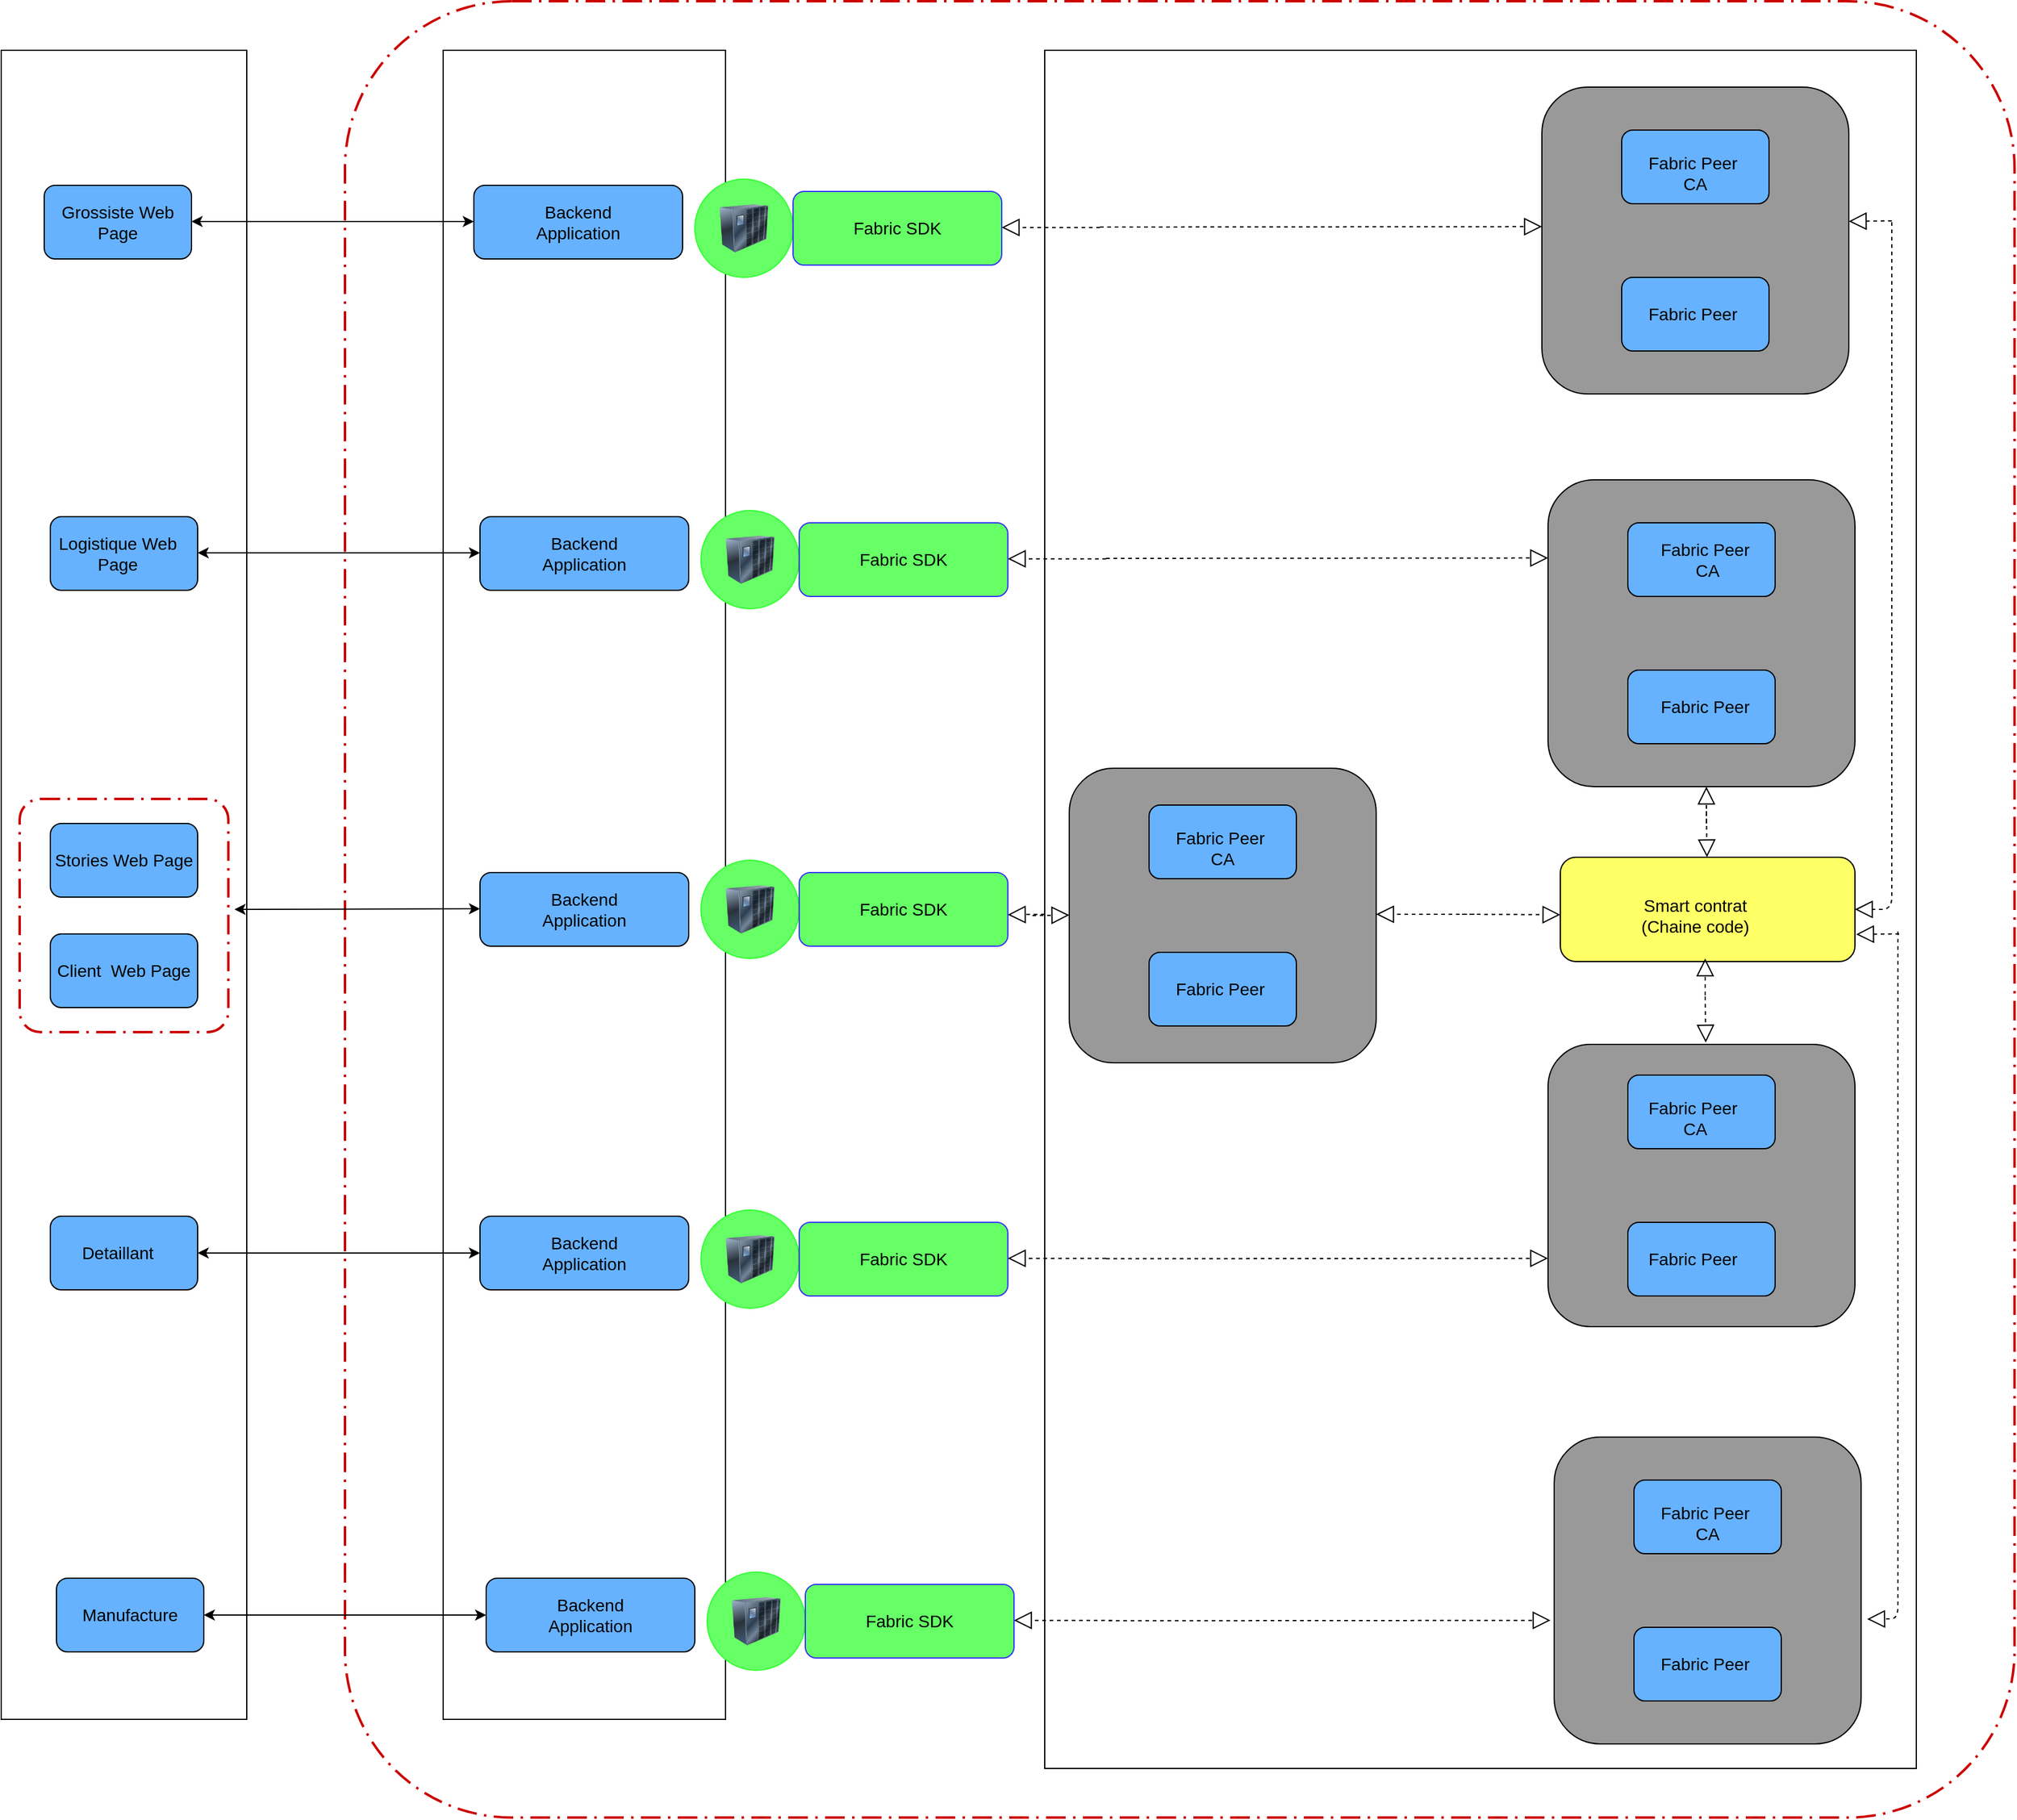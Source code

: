 <mxfile version="13.0.3" type="github">
  <diagram id="Uld2wgHHkagSajves6w5" name="Page-1">
    <mxGraphModel dx="4506" dy="2161" grid="1" gridSize="10" guides="1" tooltips="1" connect="1" arrows="1" fold="1" page="1" pageScale="1" pageWidth="827" pageHeight="1169" math="0" shadow="0">
      <root>
        <mxCell id="0" />
        <mxCell id="1" parent="0" />
        <mxCell id="8nDx5IEHLrmuxDFwGXn0-1" value="" style="rounded=0;whiteSpace=wrap;html=1;" vertex="1" parent="1">
          <mxGeometry x="-2360" width="200" height="1360" as="geometry" />
        </mxCell>
        <mxCell id="8nDx5IEHLrmuxDFwGXn0-12" value="" style="rounded=1;arcSize=10;dashed=1;strokeColor=#CC0000;fillColor=none;gradientColor=none;dashPattern=8 3 1 3;strokeWidth=2;" vertex="1" parent="1">
          <mxGeometry x="-2080" y="-40" width="1360" height="1480" as="geometry" />
        </mxCell>
        <mxCell id="8nDx5IEHLrmuxDFwGXn0-13" value="" style="rounded=1;arcSize=10;dashed=1;strokeColor=#CC0000;fillColor=none;gradientColor=none;dashPattern=8 3 1 3;strokeWidth=2;" vertex="1" parent="1">
          <mxGeometry x="-2345" y="610" width="170" height="190" as="geometry" />
        </mxCell>
        <mxCell id="8nDx5IEHLrmuxDFwGXn0-14" value="" style="rounded=0;whiteSpace=wrap;html=1;" vertex="1" parent="1">
          <mxGeometry x="-2000" width="230" height="1360" as="geometry" />
        </mxCell>
        <mxCell id="8nDx5IEHLrmuxDFwGXn0-23" value="" style="endArrow=classic;startArrow=classic;html=1;entryX=0;entryY=0.5;entryDx=0;entryDy=0;" edge="1" parent="1">
          <mxGeometry width="50" height="50" relative="1" as="geometry">
            <mxPoint x="-2200" y="980" as="sourcePoint" />
            <mxPoint x="-1970" y="980" as="targetPoint" />
          </mxGeometry>
        </mxCell>
        <mxCell id="8nDx5IEHLrmuxDFwGXn0-24" value="" style="endArrow=classic;startArrow=classic;html=1;entryX=0;entryY=0.5;entryDx=0;entryDy=0;" edge="1" parent="1">
          <mxGeometry width="50" height="50" relative="1" as="geometry">
            <mxPoint x="-2170" y="700" as="sourcePoint" />
            <mxPoint x="-1970" y="699.5" as="targetPoint" />
          </mxGeometry>
        </mxCell>
        <mxCell id="8nDx5IEHLrmuxDFwGXn0-25" value="" style="endArrow=classic;startArrow=classic;html=1;entryX=0;entryY=0.5;entryDx=0;entryDy=0;" edge="1" parent="1">
          <mxGeometry width="50" height="50" relative="1" as="geometry">
            <mxPoint x="-2200" y="409.5" as="sourcePoint" />
            <mxPoint x="-1970" y="409.5" as="targetPoint" />
          </mxGeometry>
        </mxCell>
        <mxCell id="8nDx5IEHLrmuxDFwGXn0-26" value="" style="rounded=0;whiteSpace=wrap;html=1;" vertex="1" parent="1">
          <mxGeometry x="-1510" width="710" height="1400" as="geometry" />
        </mxCell>
        <mxCell id="8nDx5IEHLrmuxDFwGXn0-27" value="" style="rounded=1;whiteSpace=wrap;html=1;shadow=0;fillColor=#999999;" vertex="1" parent="1">
          <mxGeometry x="-1490" y="585" width="250" height="240" as="geometry" />
        </mxCell>
        <mxCell id="8nDx5IEHLrmuxDFwGXn0-28" value="" style="rounded=1;whiteSpace=wrap;html=1;fillColor=#66B2FF;" vertex="1" parent="1">
          <mxGeometry x="-1425" y="615" width="120" height="60" as="geometry" />
        </mxCell>
        <mxCell id="8nDx5IEHLrmuxDFwGXn0-30" value="" style="rounded=1;whiteSpace=wrap;html=1;fillColor=#66B2FF;" vertex="1" parent="1">
          <mxGeometry x="-1425" y="735" width="120" height="60" as="geometry" />
        </mxCell>
        <mxCell id="8nDx5IEHLrmuxDFwGXn0-31" value="" style="rounded=1;whiteSpace=wrap;html=1;shadow=0;fillColor=#999999;" vertex="1" parent="1">
          <mxGeometry x="-1100" y="350" width="250" height="250" as="geometry" />
        </mxCell>
        <mxCell id="8nDx5IEHLrmuxDFwGXn0-32" value="" style="rounded=1;whiteSpace=wrap;html=1;fillColor=#66B2FF;" vertex="1" parent="1">
          <mxGeometry x="-1035" y="385" width="120" height="60" as="geometry" />
        </mxCell>
        <mxCell id="8nDx5IEHLrmuxDFwGXn0-33" value="" style="rounded=1;whiteSpace=wrap;html=1;fillColor=#66B2FF;" vertex="1" parent="1">
          <mxGeometry x="-1035" y="505" width="120" height="60" as="geometry" />
        </mxCell>
        <mxCell id="8nDx5IEHLrmuxDFwGXn0-34" value="" style="rounded=1;whiteSpace=wrap;html=1;shadow=0;fillColor=#999999;" vertex="1" parent="1">
          <mxGeometry x="-1100" y="810" width="250" height="230" as="geometry" />
        </mxCell>
        <mxCell id="8nDx5IEHLrmuxDFwGXn0-35" value="" style="rounded=1;whiteSpace=wrap;html=1;fillColor=#66B2FF;" vertex="1" parent="1">
          <mxGeometry x="-1035" y="835" width="120" height="60" as="geometry" />
        </mxCell>
        <mxCell id="8nDx5IEHLrmuxDFwGXn0-36" value="" style="rounded=1;whiteSpace=wrap;html=1;fillColor=#66B2FF;" vertex="1" parent="1">
          <mxGeometry x="-1035" y="955" width="120" height="60" as="geometry" />
        </mxCell>
        <mxCell id="8nDx5IEHLrmuxDFwGXn0-37" value="" style="rounded=1;whiteSpace=wrap;html=1;fillColor=#66B2FF;" vertex="1" parent="1">
          <mxGeometry x="-2320" y="380" width="120" height="60" as="geometry" />
        </mxCell>
        <mxCell id="8nDx5IEHLrmuxDFwGXn0-38" value="" style="rounded=1;whiteSpace=wrap;html=1;fillColor=#66B2FF;" vertex="1" parent="1">
          <mxGeometry x="-2320" y="630" width="120" height="60" as="geometry" />
        </mxCell>
        <mxCell id="8nDx5IEHLrmuxDFwGXn0-39" value="" style="rounded=1;whiteSpace=wrap;html=1;fillColor=#66B2FF;" vertex="1" parent="1">
          <mxGeometry x="-2320" y="720" width="120" height="60" as="geometry" />
        </mxCell>
        <mxCell id="8nDx5IEHLrmuxDFwGXn0-40" value="" style="rounded=1;whiteSpace=wrap;html=1;fillColor=#66B2FF;" vertex="1" parent="1">
          <mxGeometry x="-2320" y="950" width="120" height="60" as="geometry" />
        </mxCell>
        <mxCell id="8nDx5IEHLrmuxDFwGXn0-41" value="" style="rounded=1;whiteSpace=wrap;html=1;fillColor=#66B2FF;" vertex="1" parent="1">
          <mxGeometry x="-1970" y="380" width="170" height="60" as="geometry" />
        </mxCell>
        <mxCell id="8nDx5IEHLrmuxDFwGXn0-42" value="" style="rounded=1;whiteSpace=wrap;html=1;fillColor=#66B2FF;" vertex="1" parent="1">
          <mxGeometry x="-1970" y="670" width="170" height="60" as="geometry" />
        </mxCell>
        <mxCell id="8nDx5IEHLrmuxDFwGXn0-43" value="" style="rounded=1;whiteSpace=wrap;html=1;fillColor=#66B2FF;" vertex="1" parent="1">
          <mxGeometry x="-1970" y="950" width="170" height="60" as="geometry" />
        </mxCell>
        <mxCell id="8nDx5IEHLrmuxDFwGXn0-44" value="" style="rounded=1;whiteSpace=wrap;html=1;fillColor=#FFFF66;" vertex="1" parent="1">
          <mxGeometry x="-1090" y="657.5" width="240" height="85" as="geometry" />
        </mxCell>
        <mxCell id="8nDx5IEHLrmuxDFwGXn0-46" value="" style="endArrow=block;dashed=1;endFill=0;endSize=12;html=1;" edge="1" parent="1">
          <mxGeometry width="160" relative="1" as="geometry">
            <mxPoint x="-1170" y="704" as="sourcePoint" />
            <mxPoint x="-1090" y="704.33" as="targetPoint" />
          </mxGeometry>
        </mxCell>
        <mxCell id="8nDx5IEHLrmuxDFwGXn0-47" value="" style="endArrow=block;dashed=1;endFill=0;endSize=12;html=1;" edge="1" parent="1">
          <mxGeometry width="160" relative="1" as="geometry">
            <mxPoint x="-1160" y="704" as="sourcePoint" />
            <mxPoint x="-1240" y="704" as="targetPoint" />
          </mxGeometry>
        </mxCell>
        <mxCell id="8nDx5IEHLrmuxDFwGXn0-48" value="" style="endArrow=block;dashed=1;endFill=0;endSize=12;html=1;strokeColor=#000000;fillColor=#000000;" edge="1" parent="1" target="8nDx5IEHLrmuxDFwGXn0-44">
          <mxGeometry width="160" relative="1" as="geometry">
            <mxPoint x="-971" y="620" as="sourcePoint" />
            <mxPoint x="-827" y="600" as="targetPoint" />
          </mxGeometry>
        </mxCell>
        <mxCell id="8nDx5IEHLrmuxDFwGXn0-49" value="" style="endArrow=block;dashed=1;endFill=0;endSize=12;html=1;strokeColor=#000000;fillColor=#000000;entryX=0.5;entryY=1;entryDx=0;entryDy=0;" edge="1" parent="1">
          <mxGeometry width="160" relative="1" as="geometry">
            <mxPoint x="-971" y="630" as="sourcePoint" />
            <mxPoint x="-971" y="600" as="targetPoint" />
          </mxGeometry>
        </mxCell>
        <mxCell id="8nDx5IEHLrmuxDFwGXn0-50" value="" style="endArrow=block;dashed=1;endFill=0;endSize=12;html=1;strokeColor=#000000;fillColor=#000000;" edge="1" parent="1">
          <mxGeometry width="160" relative="1" as="geometry">
            <mxPoint x="-972" y="771" as="sourcePoint" />
            <mxPoint x="-971.531" y="808.5" as="targetPoint" />
          </mxGeometry>
        </mxCell>
        <mxCell id="8nDx5IEHLrmuxDFwGXn0-52" value="" style="endArrow=block;dashed=1;endFill=0;endSize=12;html=1;strokeColor=#000000;fillColor=#000000;entryX=0.5;entryY=1;entryDx=0;entryDy=0;" edge="1" parent="1">
          <mxGeometry width="160" relative="1" as="geometry">
            <mxPoint x="-972" y="770" as="sourcePoint" />
            <mxPoint x="-972" y="740" as="targetPoint" />
          </mxGeometry>
        </mxCell>
        <mxCell id="8nDx5IEHLrmuxDFwGXn0-54" value="" style="ellipse;whiteSpace=wrap;html=1;aspect=fixed;shadow=0;strokeColor=#33FF33;fillColor=#66FF66;" vertex="1" parent="1">
          <mxGeometry x="-1790" y="375" width="80" height="80" as="geometry" />
        </mxCell>
        <mxCell id="8nDx5IEHLrmuxDFwGXn0-55" value="" style="image;html=1;labelBackgroundColor=#ffffff;image=img/lib/clip_art/networking/UPS_128x128.png;shadow=0;strokeColor=#CC0000;fillColor=#66B2FF;" vertex="1" parent="1">
          <mxGeometry x="-1770" y="390" width="40" height="50" as="geometry" />
        </mxCell>
        <mxCell id="8nDx5IEHLrmuxDFwGXn0-57" value="" style="rounded=1;whiteSpace=wrap;html=1;shadow=0;strokeColor=#3333FF;fillColor=#66FF66;" vertex="1" parent="1">
          <mxGeometry x="-1710" y="385" width="170" height="60" as="geometry" />
        </mxCell>
        <mxCell id="8nDx5IEHLrmuxDFwGXn0-58" value="" style="ellipse;whiteSpace=wrap;html=1;aspect=fixed;shadow=0;strokeColor=#33FF33;fillColor=#66FF66;" vertex="1" parent="1">
          <mxGeometry x="-1790" y="660" width="80" height="80" as="geometry" />
        </mxCell>
        <mxCell id="8nDx5IEHLrmuxDFwGXn0-59" value="" style="image;html=1;labelBackgroundColor=#ffffff;image=img/lib/clip_art/networking/UPS_128x128.png;shadow=0;strokeColor=#CC0000;fillColor=#66B2FF;" vertex="1" parent="1">
          <mxGeometry x="-1770" y="675" width="40" height="50" as="geometry" />
        </mxCell>
        <mxCell id="8nDx5IEHLrmuxDFwGXn0-60" value="" style="rounded=1;whiteSpace=wrap;html=1;shadow=0;strokeColor=#3333FF;fillColor=#66FF66;" vertex="1" parent="1">
          <mxGeometry x="-1710" y="670" width="170" height="60" as="geometry" />
        </mxCell>
        <mxCell id="8nDx5IEHLrmuxDFwGXn0-61" value="" style="ellipse;whiteSpace=wrap;html=1;aspect=fixed;shadow=0;strokeColor=#33FF33;fillColor=#66FF66;" vertex="1" parent="1">
          <mxGeometry x="-1790" y="945" width="80" height="80" as="geometry" />
        </mxCell>
        <mxCell id="8nDx5IEHLrmuxDFwGXn0-62" value="" style="image;html=1;labelBackgroundColor=#ffffff;image=img/lib/clip_art/networking/UPS_128x128.png;shadow=0;strokeColor=#CC0000;fillColor=#66B2FF;" vertex="1" parent="1">
          <mxGeometry x="-1770" y="960" width="40" height="50" as="geometry" />
        </mxCell>
        <mxCell id="8nDx5IEHLrmuxDFwGXn0-63" value="" style="rounded=1;whiteSpace=wrap;html=1;shadow=0;strokeColor=#3333FF;fillColor=#66FF66;" vertex="1" parent="1">
          <mxGeometry x="-1710" y="955" width="170" height="60" as="geometry" />
        </mxCell>
        <mxCell id="8nDx5IEHLrmuxDFwGXn0-64" value="" style="endArrow=block;dashed=1;endFill=0;endSize=12;html=1;" edge="1" parent="1">
          <mxGeometry width="160" relative="1" as="geometry">
            <mxPoint x="-1460" y="414.33" as="sourcePoint" />
            <mxPoint x="-1540" y="414.33" as="targetPoint" />
          </mxGeometry>
        </mxCell>
        <mxCell id="8nDx5IEHLrmuxDFwGXn0-65" value="" style="endArrow=block;dashed=1;endFill=0;endSize=12;html=1;" edge="1" parent="1">
          <mxGeometry width="160" relative="1" as="geometry">
            <mxPoint x="-1460" y="414" as="sourcePoint" />
            <mxPoint x="-1100" y="413.66" as="targetPoint" />
          </mxGeometry>
        </mxCell>
        <mxCell id="8nDx5IEHLrmuxDFwGXn0-66" value="" style="endArrow=block;dashed=1;endFill=0;endSize=12;html=1;" edge="1" parent="1">
          <mxGeometry width="160" relative="1" as="geometry">
            <mxPoint x="-1460" y="984.67" as="sourcePoint" />
            <mxPoint x="-1100" y="984.33" as="targetPoint" />
          </mxGeometry>
        </mxCell>
        <mxCell id="8nDx5IEHLrmuxDFwGXn0-67" value="" style="endArrow=block;dashed=1;endFill=0;endSize=12;html=1;" edge="1" parent="1">
          <mxGeometry width="160" relative="1" as="geometry">
            <mxPoint x="-1460" y="984.33" as="sourcePoint" />
            <mxPoint x="-1540" y="984.33" as="targetPoint" />
          </mxGeometry>
        </mxCell>
        <mxCell id="8nDx5IEHLrmuxDFwGXn0-68" value="" style="endArrow=block;dashed=1;endFill=0;endSize=12;html=1;" edge="1" parent="1">
          <mxGeometry width="160" relative="1" as="geometry">
            <mxPoint x="-1510" y="704" as="sourcePoint" />
            <mxPoint x="-1540" y="704.33" as="targetPoint" />
          </mxGeometry>
        </mxCell>
        <mxCell id="8nDx5IEHLrmuxDFwGXn0-69" value="" style="endArrow=block;dashed=1;endFill=0;endSize=12;html=1;" edge="1" parent="1">
          <mxGeometry width="160" relative="1" as="geometry">
            <mxPoint x="-1520" y="705" as="sourcePoint" />
            <mxPoint x="-1490" y="704.66" as="targetPoint" />
          </mxGeometry>
        </mxCell>
        <mxCell id="8nDx5IEHLrmuxDFwGXn0-70" value="&lt;font style=&quot;font-size: 14px&quot;&gt;Fabric SDK&lt;/font&gt;" style="text;html=1;strokeColor=none;fillColor=none;align=center;verticalAlign=middle;whiteSpace=wrap;rounded=0;shadow=0;" vertex="1" parent="1">
          <mxGeometry x="-1685" y="405" width="120" height="20" as="geometry" />
        </mxCell>
        <mxCell id="8nDx5IEHLrmuxDFwGXn0-71" value="&lt;font style=&quot;font-size: 14px&quot;&gt;Backend Application&lt;/font&gt;" style="text;html=1;strokeColor=none;fillColor=none;align=center;verticalAlign=middle;whiteSpace=wrap;rounded=0;shadow=0;" vertex="1" parent="1">
          <mxGeometry x="-1945" y="400" width="120" height="20" as="geometry" />
        </mxCell>
        <mxCell id="8nDx5IEHLrmuxDFwGXn0-72" value="&lt;font style=&quot;font-size: 14px&quot;&gt;Backend Application&lt;/font&gt;" style="text;html=1;strokeColor=none;fillColor=none;align=center;verticalAlign=middle;whiteSpace=wrap;rounded=0;shadow=0;" vertex="1" parent="1">
          <mxGeometry x="-1945" y="690" width="120" height="20" as="geometry" />
        </mxCell>
        <mxCell id="8nDx5IEHLrmuxDFwGXn0-73" value="&lt;font style=&quot;font-size: 14px&quot;&gt;Backend Application&lt;/font&gt;" style="text;html=1;strokeColor=none;fillColor=none;align=center;verticalAlign=middle;whiteSpace=wrap;rounded=0;shadow=0;" vertex="1" parent="1">
          <mxGeometry x="-1945" y="970" width="120" height="20" as="geometry" />
        </mxCell>
        <mxCell id="8nDx5IEHLrmuxDFwGXn0-74" value="&lt;font style=&quot;font-size: 14px&quot;&gt;Fabric SDK&lt;/font&gt;" style="text;html=1;strokeColor=none;fillColor=none;align=center;verticalAlign=middle;whiteSpace=wrap;rounded=0;shadow=0;" vertex="1" parent="1">
          <mxGeometry x="-1685" y="690" width="120" height="20" as="geometry" />
        </mxCell>
        <mxCell id="8nDx5IEHLrmuxDFwGXn0-75" value="&lt;font style=&quot;font-size: 14px&quot;&gt;Fabric SDK&lt;/font&gt;" style="text;html=1;strokeColor=none;fillColor=none;align=center;verticalAlign=middle;whiteSpace=wrap;rounded=0;shadow=0;" vertex="1" parent="1">
          <mxGeometry x="-1685" y="975" width="120" height="20" as="geometry" />
        </mxCell>
        <mxCell id="8nDx5IEHLrmuxDFwGXn0-76" value="&lt;font style=&quot;font-size: 14px&quot;&gt;Smart contrat (Chaine code)&lt;/font&gt;" style="text;html=1;strokeColor=none;fillColor=none;align=center;verticalAlign=middle;whiteSpace=wrap;rounded=0;shadow=0;" vertex="1" parent="1">
          <mxGeometry x="-1040" y="695" width="120" height="20" as="geometry" />
        </mxCell>
        <mxCell id="8nDx5IEHLrmuxDFwGXn0-79" value="" style="rounded=1;whiteSpace=wrap;html=1;shadow=0;fillColor=#999999;" vertex="1" parent="1">
          <mxGeometry x="-1105" y="30" width="250" height="250" as="geometry" />
        </mxCell>
        <mxCell id="8nDx5IEHLrmuxDFwGXn0-80" value="" style="rounded=1;whiteSpace=wrap;html=1;fillColor=#66B2FF;" vertex="1" parent="1">
          <mxGeometry x="-1040" y="65" width="120" height="60" as="geometry" />
        </mxCell>
        <mxCell id="8nDx5IEHLrmuxDFwGXn0-81" value="" style="rounded=1;whiteSpace=wrap;html=1;fillColor=#66B2FF;" vertex="1" parent="1">
          <mxGeometry x="-1040" y="185" width="120" height="60" as="geometry" />
        </mxCell>
        <mxCell id="8nDx5IEHLrmuxDFwGXn0-88" value="" style="rounded=1;whiteSpace=wrap;html=1;shadow=0;fillColor=#999999;" vertex="1" parent="1">
          <mxGeometry x="-1095" y="1130" width="250" height="250" as="geometry" />
        </mxCell>
        <mxCell id="8nDx5IEHLrmuxDFwGXn0-89" value="" style="rounded=1;whiteSpace=wrap;html=1;fillColor=#66B2FF;" vertex="1" parent="1">
          <mxGeometry x="-1030" y="1165" width="120" height="60" as="geometry" />
        </mxCell>
        <mxCell id="8nDx5IEHLrmuxDFwGXn0-90" value="" style="rounded=1;whiteSpace=wrap;html=1;fillColor=#66B2FF;" vertex="1" parent="1">
          <mxGeometry x="-1030" y="1285" width="120" height="60" as="geometry" />
        </mxCell>
        <mxCell id="8nDx5IEHLrmuxDFwGXn0-92" value="" style="endArrow=classic;startArrow=classic;html=1;entryX=0;entryY=0.5;entryDx=0;entryDy=0;" edge="1" parent="1">
          <mxGeometry width="50" height="50" relative="1" as="geometry">
            <mxPoint x="-2195" y="1275" as="sourcePoint" />
            <mxPoint x="-1965" y="1275" as="targetPoint" />
          </mxGeometry>
        </mxCell>
        <mxCell id="8nDx5IEHLrmuxDFwGXn0-93" value="" style="rounded=1;whiteSpace=wrap;html=1;fillColor=#66B2FF;" vertex="1" parent="1">
          <mxGeometry x="-2315" y="1245" width="120" height="60" as="geometry" />
        </mxCell>
        <mxCell id="8nDx5IEHLrmuxDFwGXn0-94" value="" style="rounded=1;whiteSpace=wrap;html=1;fillColor=#66B2FF;" vertex="1" parent="1">
          <mxGeometry x="-1965" y="1245" width="170" height="60" as="geometry" />
        </mxCell>
        <mxCell id="8nDx5IEHLrmuxDFwGXn0-95" value="" style="ellipse;whiteSpace=wrap;html=1;aspect=fixed;shadow=0;strokeColor=#33FF33;fillColor=#66FF66;" vertex="1" parent="1">
          <mxGeometry x="-1785" y="1240" width="80" height="80" as="geometry" />
        </mxCell>
        <mxCell id="8nDx5IEHLrmuxDFwGXn0-96" value="" style="image;html=1;labelBackgroundColor=#ffffff;image=img/lib/clip_art/networking/UPS_128x128.png;shadow=0;strokeColor=#CC0000;fillColor=#66B2FF;" vertex="1" parent="1">
          <mxGeometry x="-1765" y="1255" width="40" height="50" as="geometry" />
        </mxCell>
        <mxCell id="8nDx5IEHLrmuxDFwGXn0-97" value="" style="rounded=1;whiteSpace=wrap;html=1;shadow=0;strokeColor=#3333FF;fillColor=#66FF66;" vertex="1" parent="1">
          <mxGeometry x="-1705" y="1250" width="170" height="60" as="geometry" />
        </mxCell>
        <mxCell id="8nDx5IEHLrmuxDFwGXn0-98" value="" style="endArrow=block;dashed=1;endFill=0;endSize=12;html=1;" edge="1" parent="1">
          <mxGeometry width="160" relative="1" as="geometry">
            <mxPoint x="-1455" y="1279.33" as="sourcePoint" />
            <mxPoint x="-1535" y="1279.33" as="targetPoint" />
          </mxGeometry>
        </mxCell>
        <mxCell id="8nDx5IEHLrmuxDFwGXn0-99" value="&lt;font style=&quot;font-size: 14px&quot;&gt;Backend Application&lt;/font&gt;" style="text;html=1;strokeColor=none;fillColor=none;align=center;verticalAlign=middle;whiteSpace=wrap;rounded=0;shadow=0;" vertex="1" parent="1">
          <mxGeometry x="-1940" y="1265" width="120" height="20" as="geometry" />
        </mxCell>
        <mxCell id="8nDx5IEHLrmuxDFwGXn0-100" value="&lt;font style=&quot;font-size: 14px&quot;&gt;Fabric SDK&lt;/font&gt;" style="text;html=1;strokeColor=none;fillColor=none;align=center;verticalAlign=middle;whiteSpace=wrap;rounded=0;shadow=0;" vertex="1" parent="1">
          <mxGeometry x="-1680" y="1270" width="120" height="20" as="geometry" />
        </mxCell>
        <mxCell id="8nDx5IEHLrmuxDFwGXn0-101" value="" style="endArrow=block;dashed=1;endFill=0;endSize=12;html=1;" edge="1" parent="1">
          <mxGeometry width="160" relative="1" as="geometry">
            <mxPoint x="-1458" y="1279.67" as="sourcePoint" />
            <mxPoint x="-1098" y="1279.33" as="targetPoint" />
          </mxGeometry>
        </mxCell>
        <mxCell id="8nDx5IEHLrmuxDFwGXn0-102" value="" style="endArrow=classic;startArrow=classic;html=1;entryX=0;entryY=0.5;entryDx=0;entryDy=0;" edge="1" parent="1">
          <mxGeometry width="50" height="50" relative="1" as="geometry">
            <mxPoint x="-2205" y="139.5" as="sourcePoint" />
            <mxPoint x="-1975" y="139.5" as="targetPoint" />
          </mxGeometry>
        </mxCell>
        <mxCell id="8nDx5IEHLrmuxDFwGXn0-103" value="" style="rounded=1;whiteSpace=wrap;html=1;fillColor=#66B2FF;" vertex="1" parent="1">
          <mxGeometry x="-2325" y="110" width="120" height="60" as="geometry" />
        </mxCell>
        <mxCell id="8nDx5IEHLrmuxDFwGXn0-104" value="" style="rounded=1;whiteSpace=wrap;html=1;fillColor=#66B2FF;" vertex="1" parent="1">
          <mxGeometry x="-1975" y="110" width="170" height="60" as="geometry" />
        </mxCell>
        <mxCell id="8nDx5IEHLrmuxDFwGXn0-105" value="" style="ellipse;whiteSpace=wrap;html=1;aspect=fixed;shadow=0;strokeColor=#33FF33;fillColor=#66FF66;" vertex="1" parent="1">
          <mxGeometry x="-1795" y="105" width="80" height="80" as="geometry" />
        </mxCell>
        <mxCell id="8nDx5IEHLrmuxDFwGXn0-106" value="" style="image;html=1;labelBackgroundColor=#ffffff;image=img/lib/clip_art/networking/UPS_128x128.png;shadow=0;strokeColor=#CC0000;fillColor=#66B2FF;" vertex="1" parent="1">
          <mxGeometry x="-1775" y="120" width="40" height="50" as="geometry" />
        </mxCell>
        <mxCell id="8nDx5IEHLrmuxDFwGXn0-107" value="" style="rounded=1;whiteSpace=wrap;html=1;shadow=0;strokeColor=#3333FF;fillColor=#66FF66;" vertex="1" parent="1">
          <mxGeometry x="-1715" y="115" width="170" height="60" as="geometry" />
        </mxCell>
        <mxCell id="8nDx5IEHLrmuxDFwGXn0-108" value="" style="endArrow=block;dashed=1;endFill=0;endSize=12;html=1;" edge="1" parent="1">
          <mxGeometry width="160" relative="1" as="geometry">
            <mxPoint x="-1465" y="144.33" as="sourcePoint" />
            <mxPoint x="-1545" y="144.33" as="targetPoint" />
          </mxGeometry>
        </mxCell>
        <mxCell id="8nDx5IEHLrmuxDFwGXn0-109" value="" style="endArrow=block;dashed=1;endFill=0;endSize=12;html=1;" edge="1" parent="1">
          <mxGeometry width="160" relative="1" as="geometry">
            <mxPoint x="-1465" y="144" as="sourcePoint" />
            <mxPoint x="-1105" y="143.66" as="targetPoint" />
          </mxGeometry>
        </mxCell>
        <mxCell id="8nDx5IEHLrmuxDFwGXn0-110" value="&lt;font style=&quot;font-size: 14px&quot;&gt;Fabric SDK&lt;/font&gt;" style="text;html=1;strokeColor=none;fillColor=none;align=center;verticalAlign=middle;whiteSpace=wrap;rounded=0;shadow=0;" vertex="1" parent="1">
          <mxGeometry x="-1690" y="135" width="120" height="20" as="geometry" />
        </mxCell>
        <mxCell id="8nDx5IEHLrmuxDFwGXn0-111" value="&lt;font style=&quot;font-size: 14px&quot;&gt;Backend Application&lt;/font&gt;" style="text;html=1;strokeColor=none;fillColor=none;align=center;verticalAlign=middle;whiteSpace=wrap;rounded=0;shadow=0;" vertex="1" parent="1">
          <mxGeometry x="-1950" y="130" width="120" height="20" as="geometry" />
        </mxCell>
        <mxCell id="8nDx5IEHLrmuxDFwGXn0-112" value="" style="endArrow=block;dashed=1;endFill=0;endSize=12;html=1;" edge="1" parent="1">
          <mxGeometry width="160" relative="1" as="geometry">
            <mxPoint x="-820" y="139" as="sourcePoint" />
            <mxPoint x="-855" y="139.33" as="targetPoint" />
          </mxGeometry>
        </mxCell>
        <mxCell id="8nDx5IEHLrmuxDFwGXn0-113" value="" style="endArrow=block;dashed=1;endFill=0;endSize=12;html=1;" edge="1" parent="1" target="8nDx5IEHLrmuxDFwGXn0-44">
          <mxGeometry width="160" relative="1" as="geometry">
            <mxPoint x="-820" y="140" as="sourcePoint" />
            <mxPoint x="-845" y="700.33" as="targetPoint" />
            <Array as="points">
              <mxPoint x="-820" y="700" />
            </Array>
          </mxGeometry>
        </mxCell>
        <mxCell id="8nDx5IEHLrmuxDFwGXn0-114" value="" style="endArrow=block;dashed=1;endFill=0;endSize=12;html=1;" edge="1" parent="1">
          <mxGeometry width="160" relative="1" as="geometry">
            <mxPoint x="-815" y="718" as="sourcePoint" />
            <mxPoint x="-840" y="1278.33" as="targetPoint" />
            <Array as="points">
              <mxPoint x="-815" y="1278" />
            </Array>
          </mxGeometry>
        </mxCell>
        <mxCell id="8nDx5IEHLrmuxDFwGXn0-115" value="" style="endArrow=block;dashed=1;endFill=0;endSize=12;html=1;" edge="1" parent="1">
          <mxGeometry width="160" relative="1" as="geometry">
            <mxPoint x="-814" y="720" as="sourcePoint" />
            <mxPoint x="-849" y="720.33" as="targetPoint" />
          </mxGeometry>
        </mxCell>
        <mxCell id="8nDx5IEHLrmuxDFwGXn0-116" value="&lt;font style=&quot;font-size: 14px&quot;&gt;Grossiste Web Page&lt;/font&gt;" style="text;html=1;strokeColor=none;fillColor=none;align=center;verticalAlign=middle;whiteSpace=wrap;rounded=0;shadow=0;" vertex="1" parent="1">
          <mxGeometry x="-2325" y="130" width="120" height="20" as="geometry" />
        </mxCell>
        <mxCell id="8nDx5IEHLrmuxDFwGXn0-117" value="&lt;font style=&quot;font-size: 14px&quot;&gt;Logistique Web Page&lt;/font&gt;" style="text;html=1;strokeColor=none;fillColor=none;align=center;verticalAlign=middle;whiteSpace=wrap;rounded=0;shadow=0;" vertex="1" parent="1">
          <mxGeometry x="-2325" y="400" width="120" height="20" as="geometry" />
        </mxCell>
        <mxCell id="8nDx5IEHLrmuxDFwGXn0-118" value="&lt;font style=&quot;font-size: 14px&quot;&gt;Stories Web Page&lt;/font&gt;" style="text;html=1;strokeColor=none;fillColor=none;align=center;verticalAlign=middle;whiteSpace=wrap;rounded=0;shadow=0;" vertex="1" parent="1">
          <mxGeometry x="-2320" y="650" width="120" height="20" as="geometry" />
        </mxCell>
        <mxCell id="8nDx5IEHLrmuxDFwGXn0-119" value="&lt;font style=&quot;font-size: 14px&quot;&gt;Client&amp;nbsp; Web Page&lt;/font&gt;" style="text;html=1;strokeColor=none;fillColor=none;align=center;verticalAlign=middle;whiteSpace=wrap;rounded=0;shadow=0;" vertex="1" parent="1">
          <mxGeometry x="-2320" y="740" width="120" height="20" as="geometry" />
        </mxCell>
        <mxCell id="8nDx5IEHLrmuxDFwGXn0-120" value="&lt;font style=&quot;font-size: 14px&quot;&gt;Manufacture&lt;/font&gt;" style="text;html=1;strokeColor=none;fillColor=none;align=center;verticalAlign=middle;whiteSpace=wrap;rounded=0;shadow=0;" vertex="1" parent="1">
          <mxGeometry x="-2315" y="1265" width="120" height="20" as="geometry" />
        </mxCell>
        <mxCell id="8nDx5IEHLrmuxDFwGXn0-121" value="&lt;font style=&quot;font-size: 14px&quot;&gt;Detaillant&lt;/font&gt;" style="text;html=1;strokeColor=none;fillColor=none;align=center;verticalAlign=middle;whiteSpace=wrap;rounded=0;shadow=0;" vertex="1" parent="1">
          <mxGeometry x="-2325" y="970" width="120" height="20" as="geometry" />
        </mxCell>
        <mxCell id="8nDx5IEHLrmuxDFwGXn0-122" value="&lt;font style=&quot;font-size: 14px&quot;&gt;Fabric Peer&amp;nbsp;&lt;br&gt;CA&lt;br&gt;&lt;/font&gt;" style="text;html=1;strokeColor=none;fillColor=none;align=center;verticalAlign=middle;whiteSpace=wrap;rounded=0;shadow=0;" vertex="1" parent="1">
          <mxGeometry x="-1425" y="640" width="120" height="20" as="geometry" />
        </mxCell>
        <mxCell id="8nDx5IEHLrmuxDFwGXn0-123" value="&lt;font style=&quot;font-size: 14px&quot;&gt;Fabric Peer&amp;nbsp;&lt;br&gt;&lt;/font&gt;" style="text;html=1;strokeColor=none;fillColor=none;align=center;verticalAlign=middle;whiteSpace=wrap;rounded=0;shadow=0;" vertex="1" parent="1">
          <mxGeometry x="-1425" y="755" width="120" height="20" as="geometry" />
        </mxCell>
        <mxCell id="8nDx5IEHLrmuxDFwGXn0-124" value="&lt;font style=&quot;font-size: 14px&quot;&gt;Fabric Peer&amp;nbsp;&lt;br&gt;CA&lt;br&gt;&lt;/font&gt;" style="text;html=1;strokeColor=none;fillColor=none;align=center;verticalAlign=middle;whiteSpace=wrap;rounded=0;shadow=0;" vertex="1" parent="1">
          <mxGeometry x="-1040" y="860" width="120" height="20" as="geometry" />
        </mxCell>
        <mxCell id="8nDx5IEHLrmuxDFwGXn0-125" value="&lt;font style=&quot;font-size: 14px&quot;&gt;Fabric Peer&amp;nbsp;&lt;br&gt;CA&lt;br&gt;&lt;/font&gt;" style="text;html=1;strokeColor=none;fillColor=none;align=center;verticalAlign=middle;whiteSpace=wrap;rounded=0;shadow=0;" vertex="1" parent="1">
          <mxGeometry x="-1030" y="1190" width="120" height="20" as="geometry" />
        </mxCell>
        <mxCell id="8nDx5IEHLrmuxDFwGXn0-126" value="&lt;font style=&quot;font-size: 14px&quot;&gt;Fabric Peer&amp;nbsp;&lt;br&gt;CA&lt;br&gt;&lt;/font&gt;" style="text;html=1;strokeColor=none;fillColor=none;align=center;verticalAlign=middle;whiteSpace=wrap;rounded=0;shadow=0;" vertex="1" parent="1">
          <mxGeometry x="-1030" y="405" width="120" height="20" as="geometry" />
        </mxCell>
        <mxCell id="8nDx5IEHLrmuxDFwGXn0-127" value="&lt;font style=&quot;font-size: 14px&quot;&gt;Fabric Peer&amp;nbsp;&lt;br&gt;&lt;/font&gt;" style="text;html=1;strokeColor=none;fillColor=none;align=center;verticalAlign=middle;whiteSpace=wrap;rounded=0;shadow=0;" vertex="1" parent="1">
          <mxGeometry x="-1030" y="525" width="120" height="20" as="geometry" />
        </mxCell>
        <mxCell id="8nDx5IEHLrmuxDFwGXn0-128" value="&lt;font style=&quot;font-size: 14px&quot;&gt;Fabric Peer&amp;nbsp;&lt;br&gt;&lt;/font&gt;" style="text;html=1;strokeColor=none;fillColor=none;align=center;verticalAlign=middle;whiteSpace=wrap;rounded=0;shadow=0;" vertex="1" parent="1">
          <mxGeometry x="-1040" y="975" width="120" height="20" as="geometry" />
        </mxCell>
        <mxCell id="8nDx5IEHLrmuxDFwGXn0-129" value="&lt;font style=&quot;font-size: 14px&quot;&gt;Fabric Peer&amp;nbsp;&lt;br&gt;&lt;/font&gt;" style="text;html=1;strokeColor=none;fillColor=none;align=center;verticalAlign=middle;whiteSpace=wrap;rounded=0;shadow=0;" vertex="1" parent="1">
          <mxGeometry x="-1030" y="1305" width="120" height="20" as="geometry" />
        </mxCell>
        <mxCell id="8nDx5IEHLrmuxDFwGXn0-130" value="&lt;font style=&quot;font-size: 14px&quot;&gt;Fabric Peer&amp;nbsp;&lt;br&gt;&lt;/font&gt;" style="text;html=1;strokeColor=none;fillColor=none;align=center;verticalAlign=middle;whiteSpace=wrap;rounded=0;shadow=0;" vertex="1" parent="1">
          <mxGeometry x="-1040" y="205" width="120" height="20" as="geometry" />
        </mxCell>
        <mxCell id="8nDx5IEHLrmuxDFwGXn0-131" value="&lt;font style=&quot;font-size: 14px&quot;&gt;Fabric Peer&amp;nbsp;&lt;br&gt;CA&lt;br&gt;&lt;/font&gt;" style="text;html=1;strokeColor=none;fillColor=none;align=center;verticalAlign=middle;whiteSpace=wrap;rounded=0;shadow=0;" vertex="1" parent="1">
          <mxGeometry x="-1040" y="90" width="120" height="20" as="geometry" />
        </mxCell>
      </root>
    </mxGraphModel>
  </diagram>
</mxfile>
